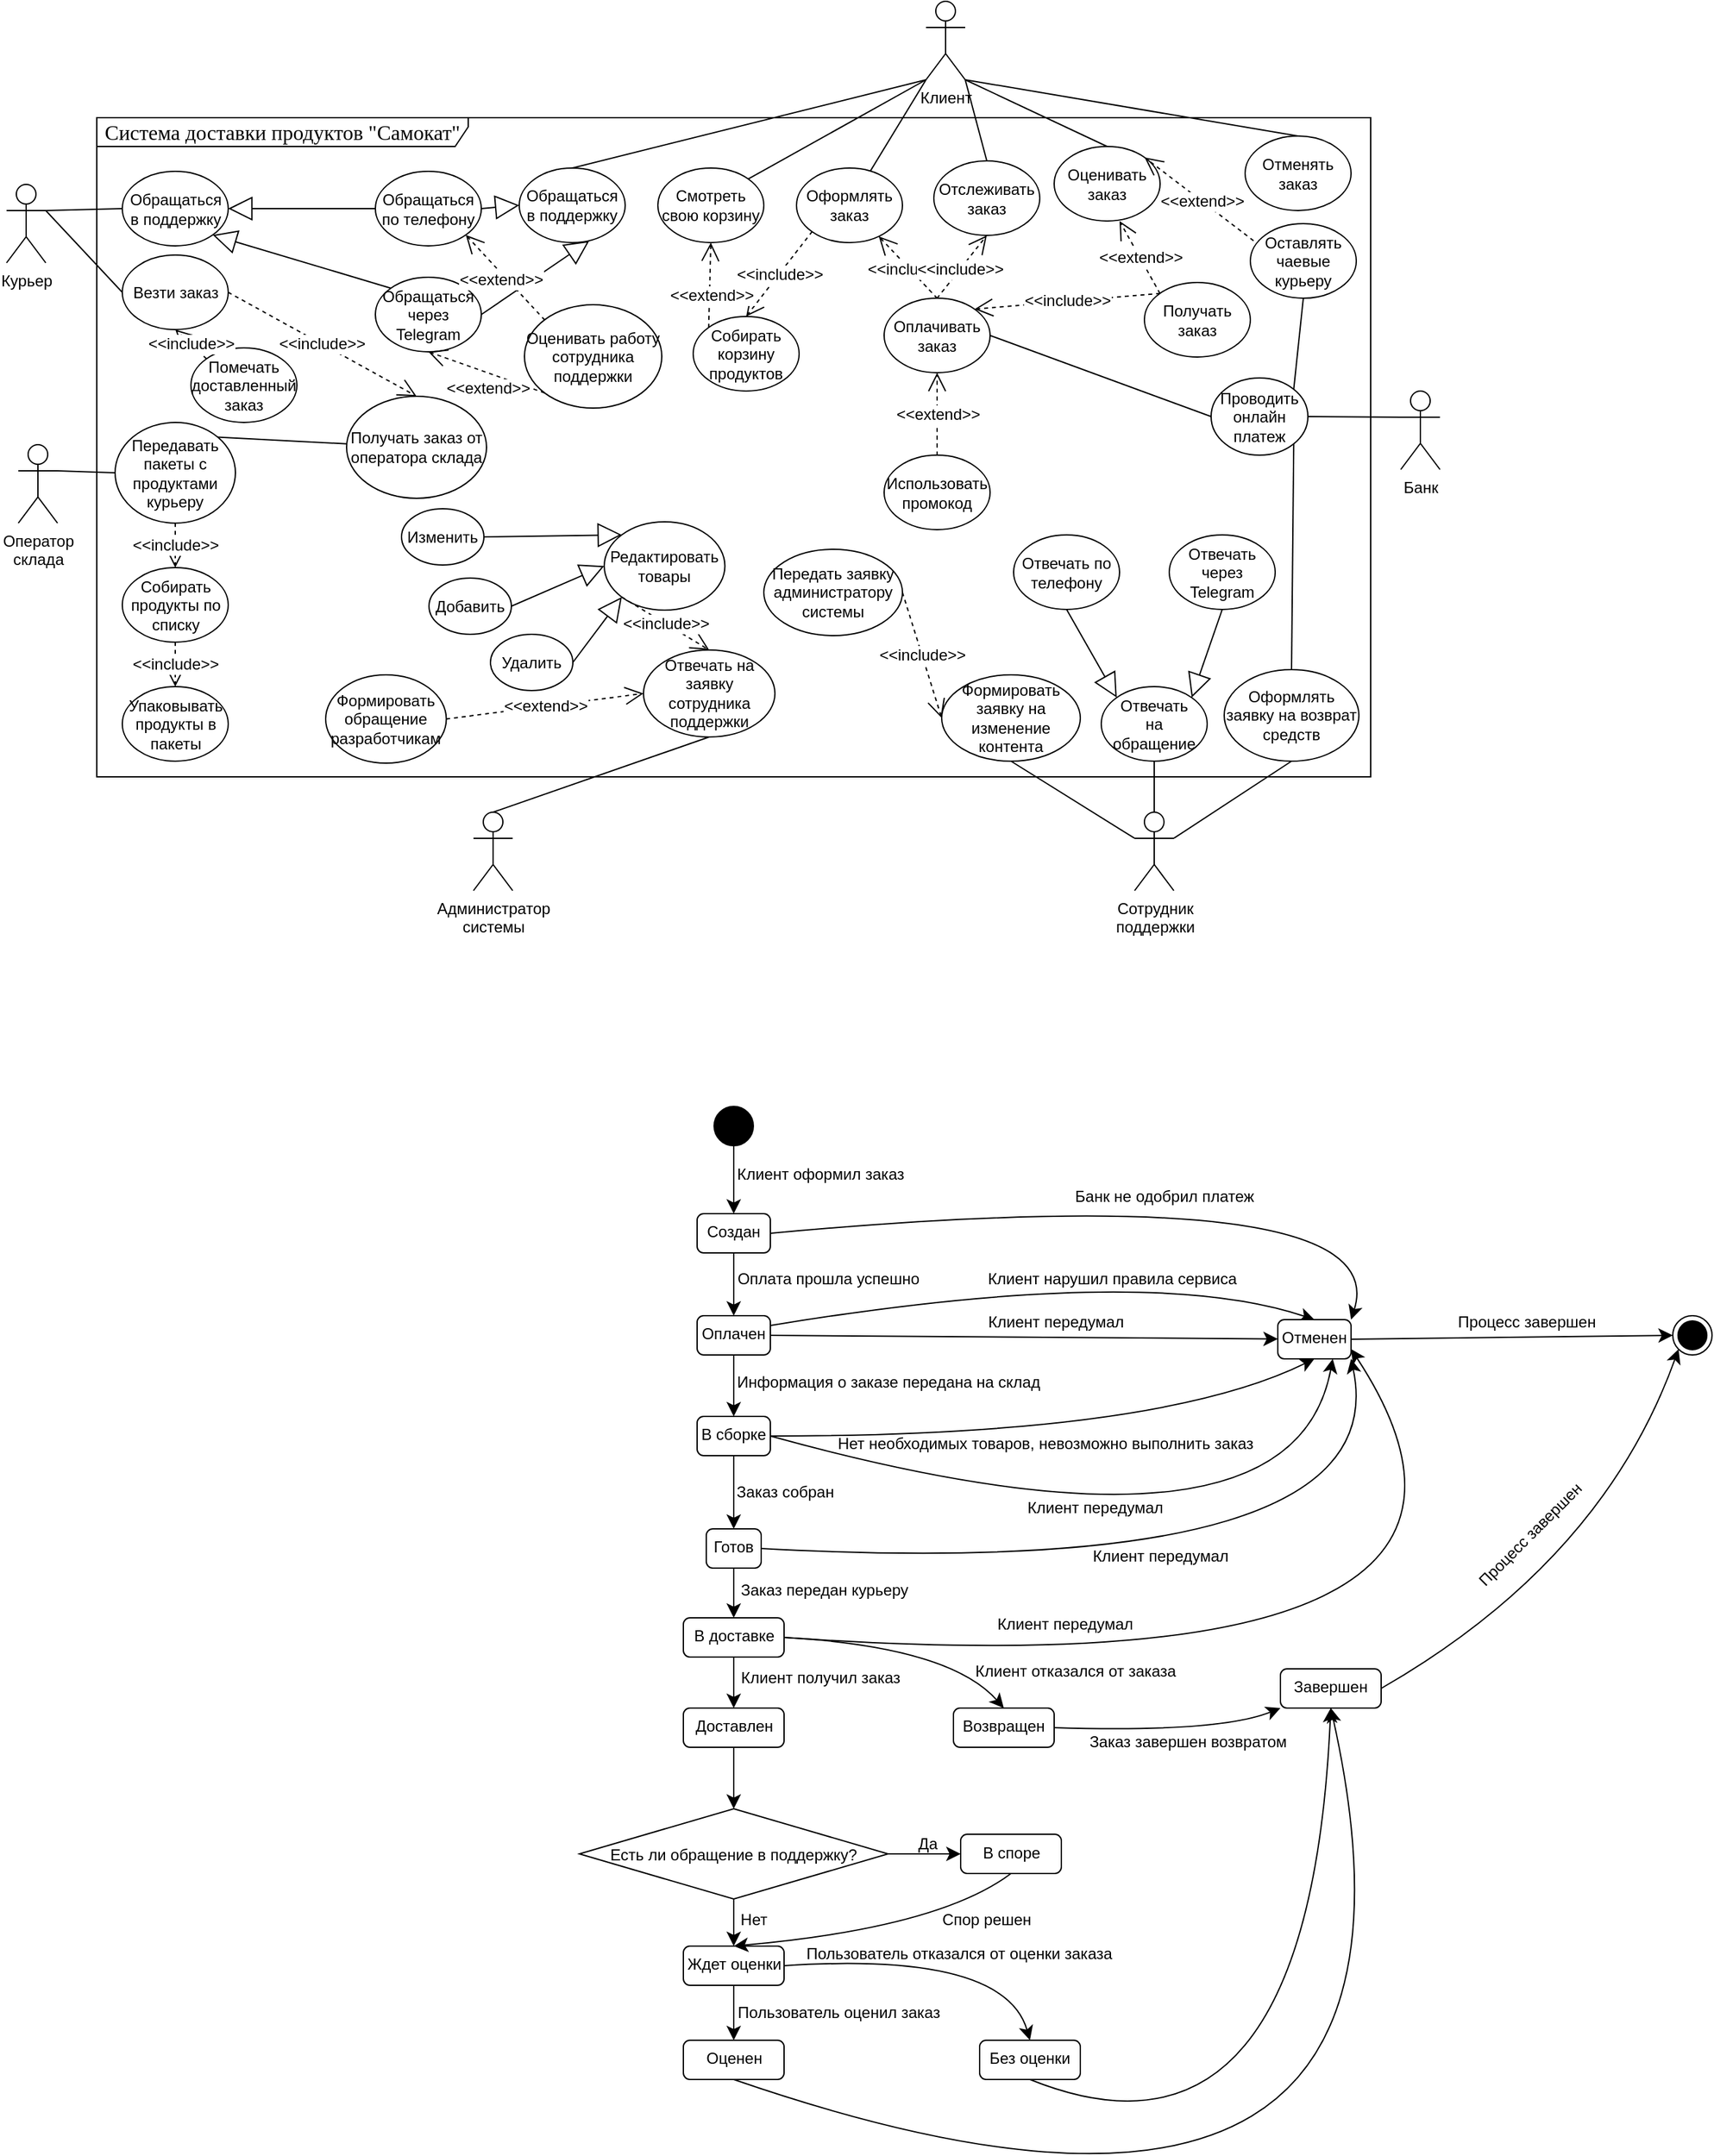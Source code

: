 <mxfile version="26.0.3">
  <diagram name="Страница — 1" id="fKiMwYkTwrCaUxWNVYz1">
    <mxGraphModel dx="1909" dy="1274" grid="0" gridSize="10" guides="1" tooltips="1" connect="1" arrows="1" fold="1" page="0" pageScale="1" pageWidth="827" pageHeight="1169" math="0" shadow="0">
      <root>
        <mxCell id="0" />
        <mxCell id="1" parent="0" />
        <mxCell id="agrJ_kMiK4IMYKjx3Z2o-3" value="&lt;span style=&quot;font-size:12.0pt;font-family:&amp;quot;Times New Roman&amp;quot;,serif;&lt;br/&gt;mso-fareast-font-family:&amp;quot;Times New Roman&amp;quot;;mso-ansi-language:RU;mso-fareast-language:&lt;br/&gt;EN-US;mso-bidi-language:AR-SA&quot;&gt;Система доставки продуктов &quot;Самокат&quot;&lt;/span&gt;" style="shape=umlFrame;whiteSpace=wrap;html=1;pointerEvents=0;width=284;height=22;" vertex="1" parent="1">
          <mxGeometry x="-238" y="6" width="974" height="504" as="geometry" />
        </mxCell>
        <mxCell id="agrJ_kMiK4IMYKjx3Z2o-4" value="Клиент" style="shape=umlActor;verticalLabelPosition=bottom;verticalAlign=top;html=1;" vertex="1" parent="1">
          <mxGeometry x="396" y="-83" width="30" height="60" as="geometry" />
        </mxCell>
        <mxCell id="agrJ_kMiK4IMYKjx3Z2o-10" value="Банк" style="shape=umlActor;verticalLabelPosition=bottom;verticalAlign=top;html=1;" vertex="1" parent="1">
          <mxGeometry x="759" y="215" width="30" height="60" as="geometry" />
        </mxCell>
        <mxCell id="agrJ_kMiK4IMYKjx3Z2o-11" value="Оператор&lt;br&gt;склада" style="shape=umlActor;verticalLabelPosition=bottom;verticalAlign=top;html=1;" vertex="1" parent="1">
          <mxGeometry x="-298" y="256" width="30" height="60" as="geometry" />
        </mxCell>
        <mxCell id="agrJ_kMiK4IMYKjx3Z2o-54" value="Собирать корзину продуктов" style="ellipse;whiteSpace=wrap;html=1;" vertex="1" parent="1">
          <mxGeometry x="218" y="158" width="81" height="57" as="geometry" />
        </mxCell>
        <mxCell id="agrJ_kMiK4IMYKjx3Z2o-55" value="" style="endArrow=none;html=1;rounded=0;fontSize=12;startSize=8;endSize=8;curved=1;entryX=0;entryY=1;entryDx=0;entryDy=0;entryPerimeter=0;" edge="1" parent="1" source="agrJ_kMiK4IMYKjx3Z2o-57" target="agrJ_kMiK4IMYKjx3Z2o-4">
          <mxGeometry width="50" height="50" relative="1" as="geometry">
            <mxPoint x="301" y="285" as="sourcePoint" />
            <mxPoint x="351" y="235" as="targetPoint" />
          </mxGeometry>
        </mxCell>
        <mxCell id="agrJ_kMiK4IMYKjx3Z2o-56" value="&amp;lt;&amp;lt;include&amp;gt;&amp;gt;" style="endArrow=open;endSize=12;dashed=1;html=1;rounded=0;fontSize=12;curved=1;exitX=0;exitY=1;exitDx=0;exitDy=0;entryX=0.5;entryY=0;entryDx=0;entryDy=0;" edge="1" parent="1" source="agrJ_kMiK4IMYKjx3Z2o-57" target="agrJ_kMiK4IMYKjx3Z2o-54">
          <mxGeometry width="160" relative="1" as="geometry">
            <mxPoint x="246" y="260" as="sourcePoint" />
            <mxPoint x="406" y="260" as="targetPoint" />
          </mxGeometry>
        </mxCell>
        <mxCell id="agrJ_kMiK4IMYKjx3Z2o-57" value="Оформлять заказ" style="ellipse;whiteSpace=wrap;html=1;" vertex="1" parent="1">
          <mxGeometry x="297" y="44.5" width="81" height="57" as="geometry" />
        </mxCell>
        <mxCell id="agrJ_kMiK4IMYKjx3Z2o-58" value="Оплачивать заказ" style="ellipse;whiteSpace=wrap;html=1;" vertex="1" parent="1">
          <mxGeometry x="364" y="144" width="81" height="57" as="geometry" />
        </mxCell>
        <mxCell id="agrJ_kMiK4IMYKjx3Z2o-59" value="&amp;lt;&amp;lt;include&amp;gt;&amp;gt;" style="endArrow=open;endSize=12;dashed=1;html=1;rounded=0;fontSize=12;curved=1;exitX=0.5;exitY=0;exitDx=0;exitDy=0;" edge="1" parent="1" source="agrJ_kMiK4IMYKjx3Z2o-58" target="agrJ_kMiK4IMYKjx3Z2o-57">
          <mxGeometry x="-0.064" width="160" relative="1" as="geometry">
            <mxPoint x="269" y="168" as="sourcePoint" />
            <mxPoint x="348" y="112" as="targetPoint" />
            <mxPoint as="offset" />
          </mxGeometry>
        </mxCell>
        <mxCell id="agrJ_kMiK4IMYKjx3Z2o-60" value="Использовать промокод" style="ellipse;whiteSpace=wrap;html=1;" vertex="1" parent="1">
          <mxGeometry x="364" y="264" width="81" height="57" as="geometry" />
        </mxCell>
        <mxCell id="agrJ_kMiK4IMYKjx3Z2o-61" value="&amp;lt;&amp;lt;extend&amp;gt;&amp;gt;" style="endArrow=open;endSize=12;dashed=1;html=1;rounded=0;fontSize=12;curved=1;entryX=0.5;entryY=1;entryDx=0;entryDy=0;exitX=0.5;exitY=0;exitDx=0;exitDy=0;" edge="1" parent="1" source="agrJ_kMiK4IMYKjx3Z2o-60" target="agrJ_kMiK4IMYKjx3Z2o-58">
          <mxGeometry width="160" relative="1" as="geometry">
            <mxPoint x="415" y="168" as="sourcePoint" />
            <mxPoint x="376" y="103" as="targetPoint" />
          </mxGeometry>
        </mxCell>
        <mxCell id="agrJ_kMiK4IMYKjx3Z2o-65" value="Собирать продукты по списку" style="ellipse;whiteSpace=wrap;html=1;" vertex="1" parent="1">
          <mxGeometry x="-218.5" y="350" width="81" height="57" as="geometry" />
        </mxCell>
        <mxCell id="agrJ_kMiK4IMYKjx3Z2o-67" value="Упаковывать продукты в пакеты" style="ellipse;whiteSpace=wrap;html=1;" vertex="1" parent="1">
          <mxGeometry x="-218.5" y="441" width="81" height="57" as="geometry" />
        </mxCell>
        <mxCell id="agrJ_kMiK4IMYKjx3Z2o-70" value="&amp;lt;&amp;lt;include&amp;gt;&amp;gt;" style="endArrow=open;endSize=12;dashed=1;html=1;rounded=0;fontSize=12;curved=1;exitX=0.5;exitY=1;exitDx=0;exitDy=0;entryX=0.5;entryY=0;entryDx=0;entryDy=0;" edge="1" parent="1" source="agrJ_kMiK4IMYKjx3Z2o-65" target="agrJ_kMiK4IMYKjx3Z2o-67">
          <mxGeometry width="160" relative="1" as="geometry">
            <mxPoint x="-396" y="317" as="sourcePoint" />
            <mxPoint x="-240" y="333" as="targetPoint" />
          </mxGeometry>
        </mxCell>
        <mxCell id="agrJ_kMiK4IMYKjx3Z2o-71" value="Проводить онлайн платеж" style="ellipse;whiteSpace=wrap;html=1;" vertex="1" parent="1">
          <mxGeometry x="614" y="205" width="74" height="59" as="geometry" />
        </mxCell>
        <mxCell id="agrJ_kMiK4IMYKjx3Z2o-72" value="" style="endArrow=none;html=1;rounded=0;fontSize=12;startSize=8;endSize=8;curved=1;entryX=0;entryY=0.333;entryDx=0;entryDy=0;entryPerimeter=0;exitX=1;exitY=0.5;exitDx=0;exitDy=0;" edge="1" parent="1" source="agrJ_kMiK4IMYKjx3Z2o-71" target="agrJ_kMiK4IMYKjx3Z2o-10">
          <mxGeometry width="50" height="50" relative="1" as="geometry">
            <mxPoint x="469" y="231" as="sourcePoint" />
            <mxPoint x="519" y="181" as="targetPoint" />
          </mxGeometry>
        </mxCell>
        <mxCell id="agrJ_kMiK4IMYKjx3Z2o-74" value="Передавать пакеты с продуктами курьеру" style="ellipse;whiteSpace=wrap;html=1;" vertex="1" parent="1">
          <mxGeometry x="-224" y="239" width="92" height="77" as="geometry" />
        </mxCell>
        <mxCell id="agrJ_kMiK4IMYKjx3Z2o-75" value="&amp;lt;&amp;lt;include&amp;gt;&amp;gt;" style="endArrow=open;endSize=12;dashed=1;html=1;rounded=0;fontSize=12;curved=1;exitX=0.5;exitY=1;exitDx=0;exitDy=0;entryX=0.5;entryY=0;entryDx=0;entryDy=0;" edge="1" parent="1" source="agrJ_kMiK4IMYKjx3Z2o-74" target="agrJ_kMiK4IMYKjx3Z2o-65">
          <mxGeometry width="160" relative="1" as="geometry">
            <mxPoint x="-173" y="396" as="sourcePoint" />
            <mxPoint x="-173" y="432" as="targetPoint" />
          </mxGeometry>
        </mxCell>
        <mxCell id="agrJ_kMiK4IMYKjx3Z2o-76" value="" style="endArrow=none;html=1;rounded=0;fontSize=12;startSize=8;endSize=8;curved=1;entryX=1;entryY=0.333;entryDx=0;entryDy=0;entryPerimeter=0;exitX=0;exitY=0.5;exitDx=0;exitDy=0;" edge="1" parent="1" source="agrJ_kMiK4IMYKjx3Z2o-74" target="agrJ_kMiK4IMYKjx3Z2o-11">
          <mxGeometry width="50" height="50" relative="1" as="geometry">
            <mxPoint x="285" y="293" as="sourcePoint" />
            <mxPoint x="335" y="243" as="targetPoint" />
          </mxGeometry>
        </mxCell>
        <mxCell id="agrJ_kMiK4IMYKjx3Z2o-77" value="Смотреть свою корзину" style="ellipse;whiteSpace=wrap;html=1;" vertex="1" parent="1">
          <mxGeometry x="191" y="44.5" width="81" height="57" as="geometry" />
        </mxCell>
        <mxCell id="agrJ_kMiK4IMYKjx3Z2o-78" value="&amp;lt;&amp;lt;extend&amp;gt;&amp;gt;" style="endArrow=open;endSize=12;dashed=1;html=1;rounded=0;fontSize=12;curved=1;entryX=0.5;entryY=1;entryDx=0;entryDy=0;exitX=0;exitY=0;exitDx=0;exitDy=0;" edge="1" parent="1" source="agrJ_kMiK4IMYKjx3Z2o-54" target="agrJ_kMiK4IMYKjx3Z2o-77">
          <mxGeometry x="-0.218" y="-1" width="160" relative="1" as="geometry">
            <mxPoint x="414" y="271" as="sourcePoint" />
            <mxPoint x="414" y="211" as="targetPoint" />
            <mxPoint y="1" as="offset" />
          </mxGeometry>
        </mxCell>
        <mxCell id="agrJ_kMiK4IMYKjx3Z2o-80" value="" style="endArrow=none;html=1;rounded=0;fontSize=12;startSize=8;endSize=8;curved=1;exitX=1;exitY=0;exitDx=0;exitDy=0;entryX=0;entryY=1;entryDx=0;entryDy=0;entryPerimeter=0;" edge="1" parent="1" source="agrJ_kMiK4IMYKjx3Z2o-77" target="agrJ_kMiK4IMYKjx3Z2o-4">
          <mxGeometry width="50" height="50" relative="1" as="geometry">
            <mxPoint x="423" y="207" as="sourcePoint" />
            <mxPoint x="473" y="157" as="targetPoint" />
          </mxGeometry>
        </mxCell>
        <mxCell id="agrJ_kMiK4IMYKjx3Z2o-81" value="Оценивать заказ" style="ellipse;whiteSpace=wrap;html=1;" vertex="1" parent="1">
          <mxGeometry x="494" y="28" width="81" height="57" as="geometry" />
        </mxCell>
        <mxCell id="agrJ_kMiK4IMYKjx3Z2o-85" value="&amp;lt;&amp;lt;extend&amp;gt;&amp;gt;" style="endArrow=open;endSize=12;dashed=1;html=1;rounded=0;fontSize=12;curved=1;exitX=0.088;exitY=0.292;exitDx=0;exitDy=0;entryX=1;entryY=0;entryDx=0;entryDy=0;exitPerimeter=0;" edge="1" parent="1" source="agrJ_kMiK4IMYKjx3Z2o-84" target="agrJ_kMiK4IMYKjx3Z2o-81">
          <mxGeometry x="-0.009" width="160" relative="1" as="geometry">
            <mxPoint x="414" y="271" as="sourcePoint" />
            <mxPoint x="414" y="211" as="targetPoint" />
            <mxPoint as="offset" />
          </mxGeometry>
        </mxCell>
        <mxCell id="agrJ_kMiK4IMYKjx3Z2o-86" value="" style="endArrow=none;html=1;rounded=0;fontSize=12;startSize=8;endSize=8;curved=1;entryX=0.5;entryY=0;entryDx=0;entryDy=0;exitX=1;exitY=1;exitDx=0;exitDy=0;exitPerimeter=0;" edge="1" parent="1" source="agrJ_kMiK4IMYKjx3Z2o-4" target="agrJ_kMiK4IMYKjx3Z2o-81">
          <mxGeometry width="50" height="50" relative="1" as="geometry">
            <mxPoint x="423" y="207" as="sourcePoint" />
            <mxPoint x="473" y="157" as="targetPoint" />
          </mxGeometry>
        </mxCell>
        <mxCell id="agrJ_kMiK4IMYKjx3Z2o-87" value="" style="endArrow=none;html=1;rounded=0;fontSize=12;startSize=8;endSize=8;curved=1;entryX=1;entryY=0;entryDx=0;entryDy=0;exitX=0.5;exitY=1;exitDx=0;exitDy=0;" edge="1" parent="1" source="agrJ_kMiK4IMYKjx3Z2o-84" target="agrJ_kMiK4IMYKjx3Z2o-71">
          <mxGeometry width="50" height="50" relative="1" as="geometry">
            <mxPoint x="706" y="95" as="sourcePoint" />
            <mxPoint x="756" y="95" as="targetPoint" />
          </mxGeometry>
        </mxCell>
        <mxCell id="agrJ_kMiK4IMYKjx3Z2o-88" value="" style="endArrow=none;html=1;rounded=0;fontSize=12;startSize=8;endSize=8;curved=1;entryX=0;entryY=0.5;entryDx=0;entryDy=0;exitX=1;exitY=0.5;exitDx=0;exitDy=0;" edge="1" parent="1" source="agrJ_kMiK4IMYKjx3Z2o-58" target="agrJ_kMiK4IMYKjx3Z2o-71">
          <mxGeometry width="50" height="50" relative="1" as="geometry">
            <mxPoint x="553" y="162" as="sourcePoint" />
            <mxPoint x="643" y="115" as="targetPoint" />
          </mxGeometry>
        </mxCell>
        <mxCell id="agrJ_kMiK4IMYKjx3Z2o-84" value="Оставлять чаевые курьеру" style="ellipse;whiteSpace=wrap;html=1;" vertex="1" parent="1">
          <mxGeometry x="644" y="87" width="81" height="57" as="geometry" />
        </mxCell>
        <mxCell id="agrJ_kMiK4IMYKjx3Z2o-92" value="Обращаться в поддержку" style="ellipse;whiteSpace=wrap;html=1;" vertex="1" parent="1">
          <mxGeometry x="85" y="44.5" width="81" height="57" as="geometry" />
        </mxCell>
        <mxCell id="agrJ_kMiK4IMYKjx3Z2o-93" value="Обращаться по телефону" style="ellipse;whiteSpace=wrap;html=1;" vertex="1" parent="1">
          <mxGeometry x="-25" y="47" width="81" height="57" as="geometry" />
        </mxCell>
        <mxCell id="agrJ_kMiK4IMYKjx3Z2o-94" value="Обращаться через Telegram" style="ellipse;whiteSpace=wrap;html=1;" vertex="1" parent="1">
          <mxGeometry x="-25" y="128" width="81" height="57" as="geometry" />
        </mxCell>
        <mxCell id="agrJ_kMiK4IMYKjx3Z2o-95" value="" style="endArrow=block;endSize=16;endFill=0;html=1;rounded=0;fontSize=12;curved=1;exitX=1;exitY=0.5;exitDx=0;exitDy=0;entryX=0;entryY=0.5;entryDx=0;entryDy=0;" edge="1" parent="1" source="agrJ_kMiK4IMYKjx3Z2o-93" target="agrJ_kMiK4IMYKjx3Z2o-92">
          <mxGeometry width="160" relative="1" as="geometry">
            <mxPoint x="288" y="259" as="sourcePoint" />
            <mxPoint x="448" y="259" as="targetPoint" />
          </mxGeometry>
        </mxCell>
        <mxCell id="agrJ_kMiK4IMYKjx3Z2o-96" value="" style="endArrow=block;endSize=16;endFill=0;html=1;rounded=0;fontSize=12;curved=1;exitX=1;exitY=0.5;exitDx=0;exitDy=0;entryX=0.66;entryY=0.979;entryDx=0;entryDy=0;entryPerimeter=0;" edge="1" parent="1" source="agrJ_kMiK4IMYKjx3Z2o-94" target="agrJ_kMiK4IMYKjx3Z2o-92">
          <mxGeometry width="160" relative="1" as="geometry">
            <mxPoint x="50" y="132" as="sourcePoint" />
            <mxPoint x="107" y="103" as="targetPoint" />
          </mxGeometry>
        </mxCell>
        <mxCell id="agrJ_kMiK4IMYKjx3Z2o-97" value="" style="endArrow=none;html=1;rounded=0;fontSize=12;startSize=8;endSize=8;curved=1;entryX=0;entryY=1;entryDx=0;entryDy=0;exitX=0.5;exitY=0;exitDx=0;exitDy=0;entryPerimeter=0;" edge="1" parent="1" source="agrJ_kMiK4IMYKjx3Z2o-92" target="agrJ_kMiK4IMYKjx3Z2o-4">
          <mxGeometry width="50" height="50" relative="1" as="geometry">
            <mxPoint x="436" y="-13" as="sourcePoint" />
            <mxPoint x="456" y="55" as="targetPoint" />
          </mxGeometry>
        </mxCell>
        <mxCell id="agrJ_kMiK4IMYKjx3Z2o-98" value="&amp;lt;&amp;lt;include&amp;gt;&amp;gt;" style="endArrow=open;endSize=12;dashed=1;html=1;rounded=0;fontSize=12;curved=1;entryX=1;entryY=0;entryDx=0;entryDy=0;exitX=0;exitY=0;exitDx=0;exitDy=0;" edge="1" parent="1" source="agrJ_kMiK4IMYKjx3Z2o-99" target="agrJ_kMiK4IMYKjx3Z2o-58">
          <mxGeometry width="160" relative="1" as="geometry">
            <mxPoint x="415" y="271" as="sourcePoint" />
            <mxPoint x="415" y="211" as="targetPoint" />
          </mxGeometry>
        </mxCell>
        <mxCell id="agrJ_kMiK4IMYKjx3Z2o-99" value="Получать заказ" style="ellipse;whiteSpace=wrap;html=1;" vertex="1" parent="1">
          <mxGeometry x="563" y="132" width="81" height="57" as="geometry" />
        </mxCell>
        <mxCell id="agrJ_kMiK4IMYKjx3Z2o-100" value="&amp;lt;&amp;lt;extend&amp;gt;&amp;gt;" style="endArrow=open;endSize=12;dashed=1;html=1;rounded=0;fontSize=12;curved=1;entryX=0.617;entryY=1;entryDx=0;entryDy=0;exitX=0;exitY=0;exitDx=0;exitDy=0;entryPerimeter=0;" edge="1" parent="1" source="agrJ_kMiK4IMYKjx3Z2o-99" target="agrJ_kMiK4IMYKjx3Z2o-81">
          <mxGeometry width="160" relative="1" as="geometry">
            <mxPoint x="499" y="140" as="sourcePoint" />
            <mxPoint x="443" y="162" as="targetPoint" />
          </mxGeometry>
        </mxCell>
        <mxCell id="agrJ_kMiK4IMYKjx3Z2o-101" value="Сотрудник&lt;br&gt;поддержки" style="shape=umlActor;verticalLabelPosition=bottom;verticalAlign=top;html=1;" vertex="1" parent="1">
          <mxGeometry x="555.5" y="537" width="30" height="60" as="geometry" />
        </mxCell>
        <mxCell id="agrJ_kMiK4IMYKjx3Z2o-102" value="Формировать заявку на изменение контента" style="ellipse;whiteSpace=wrap;html=1;" vertex="1" parent="1">
          <mxGeometry x="408" y="432" width="106" height="66" as="geometry" />
        </mxCell>
        <mxCell id="agrJ_kMiK4IMYKjx3Z2o-104" value="Оформлять заявку на возврат средств" style="ellipse;whiteSpace=wrap;html=1;" vertex="1" parent="1">
          <mxGeometry x="624" y="428" width="103" height="70" as="geometry" />
        </mxCell>
        <mxCell id="agrJ_kMiK4IMYKjx3Z2o-105" value="" style="endArrow=none;html=1;rounded=0;fontSize=12;startSize=8;endSize=8;curved=1;exitX=0.5;exitY=0;exitDx=0;exitDy=0;entryX=1;entryY=1;entryDx=0;entryDy=0;" edge="1" parent="1" source="agrJ_kMiK4IMYKjx3Z2o-104" target="agrJ_kMiK4IMYKjx3Z2o-71">
          <mxGeometry width="50" height="50" relative="1" as="geometry">
            <mxPoint x="355" y="348" as="sourcePoint" />
            <mxPoint x="405" y="298" as="targetPoint" />
          </mxGeometry>
        </mxCell>
        <mxCell id="agrJ_kMiK4IMYKjx3Z2o-106" value="Отвечать&lt;br&gt;на обращение" style="ellipse;whiteSpace=wrap;html=1;" vertex="1" parent="1">
          <mxGeometry x="530" y="441" width="81" height="57" as="geometry" />
        </mxCell>
        <mxCell id="agrJ_kMiK4IMYKjx3Z2o-108" value="Оценивать работу сотрудника поддержки" style="ellipse;whiteSpace=wrap;html=1;" vertex="1" parent="1">
          <mxGeometry x="89" y="149" width="105" height="79" as="geometry" />
        </mxCell>
        <mxCell id="agrJ_kMiK4IMYKjx3Z2o-109" value="&amp;lt;&amp;lt;extend&amp;gt;&amp;gt;" style="endArrow=open;endSize=12;dashed=1;html=1;rounded=0;fontSize=12;curved=1;entryX=1;entryY=1;entryDx=0;entryDy=0;exitX=0;exitY=0;exitDx=0;exitDy=0;" edge="1" parent="1" source="agrJ_kMiK4IMYKjx3Z2o-108" target="agrJ_kMiK4IMYKjx3Z2o-93">
          <mxGeometry x="0.014" y="3" width="160" relative="1" as="geometry">
            <mxPoint x="240" y="176" as="sourcePoint" />
            <mxPoint x="241" y="111" as="targetPoint" />
            <mxPoint x="-1" as="offset" />
          </mxGeometry>
        </mxCell>
        <mxCell id="agrJ_kMiK4IMYKjx3Z2o-110" value="&amp;lt;&amp;lt;extend&amp;gt;&amp;gt;" style="endArrow=open;endSize=12;dashed=1;html=1;rounded=0;fontSize=12;curved=1;entryX=0.5;entryY=1;entryDx=0;entryDy=0;exitX=0;exitY=1;exitDx=0;exitDy=0;" edge="1" parent="1" source="agrJ_kMiK4IMYKjx3Z2o-108" target="agrJ_kMiK4IMYKjx3Z2o-94">
          <mxGeometry x="-0.085" y="10" width="160" relative="1" as="geometry">
            <mxPoint x="45" y="234" as="sourcePoint" />
            <mxPoint x="50" y="189" as="targetPoint" />
            <mxPoint y="1" as="offset" />
          </mxGeometry>
        </mxCell>
        <mxCell id="agrJ_kMiK4IMYKjx3Z2o-112" value="Передать заявку администратору системы" style="ellipse;whiteSpace=wrap;html=1;" vertex="1" parent="1">
          <mxGeometry x="272" y="336" width="106" height="66" as="geometry" />
        </mxCell>
        <mxCell id="agrJ_kMiK4IMYKjx3Z2o-113" value="&amp;lt;&amp;lt;include&amp;gt;&amp;gt;" style="endArrow=open;endSize=12;dashed=1;html=1;rounded=0;fontSize=12;curved=1;exitX=1;exitY=0.5;exitDx=0;exitDy=0;entryX=0;entryY=0.5;entryDx=0;entryDy=0;" edge="1" parent="1" source="agrJ_kMiK4IMYKjx3Z2o-112" target="agrJ_kMiK4IMYKjx3Z2o-102">
          <mxGeometry width="160" relative="1" as="geometry">
            <mxPoint x="319" y="103" as="sourcePoint" />
            <mxPoint x="269" y="168" as="targetPoint" />
          </mxGeometry>
        </mxCell>
        <mxCell id="agrJ_kMiK4IMYKjx3Z2o-114" value="Отвечать через Telegram" style="ellipse;whiteSpace=wrap;html=1;" vertex="1" parent="1">
          <mxGeometry x="582" y="325" width="81" height="57" as="geometry" />
        </mxCell>
        <mxCell id="agrJ_kMiK4IMYKjx3Z2o-115" value="Отвечать по телефону" style="ellipse;whiteSpace=wrap;html=1;" vertex="1" parent="1">
          <mxGeometry x="463" y="325" width="81" height="57" as="geometry" />
        </mxCell>
        <mxCell id="agrJ_kMiK4IMYKjx3Z2o-116" value="" style="endArrow=block;endSize=16;endFill=0;html=1;rounded=0;fontSize=12;curved=1;exitX=0.5;exitY=1;exitDx=0;exitDy=0;entryX=0;entryY=0;entryDx=0;entryDy=0;" edge="1" parent="1" source="agrJ_kMiK4IMYKjx3Z2o-115" target="agrJ_kMiK4IMYKjx3Z2o-106">
          <mxGeometry width="160" relative="1" as="geometry">
            <mxPoint x="50" y="132" as="sourcePoint" />
            <mxPoint x="107" y="103" as="targetPoint" />
          </mxGeometry>
        </mxCell>
        <mxCell id="agrJ_kMiK4IMYKjx3Z2o-117" value="" style="endArrow=block;endSize=16;endFill=0;html=1;rounded=0;fontSize=12;curved=1;exitX=0.5;exitY=1;exitDx=0;exitDy=0;entryX=1;entryY=0;entryDx=0;entryDy=0;" edge="1" parent="1" source="agrJ_kMiK4IMYKjx3Z2o-114" target="agrJ_kMiK4IMYKjx3Z2o-106">
          <mxGeometry width="160" relative="1" as="geometry">
            <mxPoint x="513" y="392" as="sourcePoint" />
            <mxPoint x="552" y="459" as="targetPoint" />
          </mxGeometry>
        </mxCell>
        <mxCell id="agrJ_kMiK4IMYKjx3Z2o-118" value="" style="endArrow=none;html=1;rounded=0;fontSize=12;startSize=8;endSize=8;curved=1;entryX=0;entryY=0.333;entryDx=0;entryDy=0;entryPerimeter=0;exitX=0.5;exitY=1;exitDx=0;exitDy=0;" edge="1" parent="1" source="agrJ_kMiK4IMYKjx3Z2o-102" target="agrJ_kMiK4IMYKjx3Z2o-101">
          <mxGeometry width="50" height="50" relative="1" as="geometry">
            <mxPoint x="413" y="371" as="sourcePoint" />
            <mxPoint x="463" y="321" as="targetPoint" />
          </mxGeometry>
        </mxCell>
        <mxCell id="agrJ_kMiK4IMYKjx3Z2o-119" value="" style="endArrow=none;html=1;rounded=0;fontSize=12;startSize=8;endSize=8;curved=1;entryX=0.5;entryY=0;entryDx=0;entryDy=0;entryPerimeter=0;exitX=0.5;exitY=1;exitDx=0;exitDy=0;" edge="1" parent="1" source="agrJ_kMiK4IMYKjx3Z2o-106" target="agrJ_kMiK4IMYKjx3Z2o-101">
          <mxGeometry width="50" height="50" relative="1" as="geometry">
            <mxPoint x="413" y="371" as="sourcePoint" />
            <mxPoint x="463" y="321" as="targetPoint" />
          </mxGeometry>
        </mxCell>
        <mxCell id="agrJ_kMiK4IMYKjx3Z2o-120" value="" style="endArrow=none;html=1;rounded=0;fontSize=12;startSize=8;endSize=8;curved=1;entryX=0.5;entryY=1;entryDx=0;entryDy=0;exitX=1;exitY=0.333;exitDx=0;exitDy=0;exitPerimeter=0;" edge="1" parent="1" source="agrJ_kMiK4IMYKjx3Z2o-101" target="agrJ_kMiK4IMYKjx3Z2o-104">
          <mxGeometry width="50" height="50" relative="1" as="geometry">
            <mxPoint x="594" y="552" as="sourcePoint" />
            <mxPoint x="463" y="321" as="targetPoint" />
          </mxGeometry>
        </mxCell>
        <mxCell id="agrJ_kMiK4IMYKjx3Z2o-121" value="Администратор&lt;br&gt;системы" style="shape=umlActor;verticalLabelPosition=bottom;verticalAlign=top;html=1;" vertex="1" parent="1">
          <mxGeometry x="50" y="537" width="30" height="60" as="geometry" />
        </mxCell>
        <mxCell id="agrJ_kMiK4IMYKjx3Z2o-122" value="Отвечать на заявку сотрудника поддержки" style="ellipse;whiteSpace=wrap;html=1;" vertex="1" parent="1">
          <mxGeometry x="180" y="413" width="100.5" height="66.5" as="geometry" />
        </mxCell>
        <mxCell id="agrJ_kMiK4IMYKjx3Z2o-123" value="Редактировать товары" style="ellipse;whiteSpace=wrap;html=1;" vertex="1" parent="1">
          <mxGeometry x="150" y="315" width="92.25" height="67.5" as="geometry" />
        </mxCell>
        <mxCell id="agrJ_kMiK4IMYKjx3Z2o-124" value="" style="endArrow=none;html=1;rounded=0;fontSize=12;startSize=8;endSize=8;curved=1;exitX=0.5;exitY=0;exitDx=0;exitDy=0;exitPerimeter=0;entryX=0.5;entryY=1;entryDx=0;entryDy=0;" edge="1" parent="1" source="agrJ_kMiK4IMYKjx3Z2o-121" target="agrJ_kMiK4IMYKjx3Z2o-122">
          <mxGeometry width="50" height="50" relative="1" as="geometry">
            <mxPoint x="157" y="386" as="sourcePoint" />
            <mxPoint x="207" y="336" as="targetPoint" />
          </mxGeometry>
        </mxCell>
        <mxCell id="agrJ_kMiK4IMYKjx3Z2o-125" value="&amp;lt;&amp;lt;include&amp;gt;&amp;gt;" style="endArrow=open;endSize=12;dashed=1;html=1;rounded=0;fontSize=12;curved=1;exitX=0;exitY=1;exitDx=0;exitDy=0;entryX=0.5;entryY=0;entryDx=0;entryDy=0;" edge="1" parent="1" source="agrJ_kMiK4IMYKjx3Z2o-123" target="agrJ_kMiK4IMYKjx3Z2o-122">
          <mxGeometry width="160" relative="1" as="geometry">
            <mxPoint x="360" y="90" as="sourcePoint" />
            <mxPoint x="309" y="155" as="targetPoint" />
          </mxGeometry>
        </mxCell>
        <mxCell id="agrJ_kMiK4IMYKjx3Z2o-126" value="Изменить" style="ellipse;whiteSpace=wrap;html=1;" vertex="1" parent="1">
          <mxGeometry x="-5" y="305" width="63" height="43" as="geometry" />
        </mxCell>
        <mxCell id="agrJ_kMiK4IMYKjx3Z2o-127" value="Добавить" style="ellipse;whiteSpace=wrap;html=1;" vertex="1" parent="1">
          <mxGeometry x="16" y="358" width="63" height="43" as="geometry" />
        </mxCell>
        <mxCell id="agrJ_kMiK4IMYKjx3Z2o-128" value="Удалить" style="ellipse;whiteSpace=wrap;html=1;" vertex="1" parent="1">
          <mxGeometry x="63" y="401" width="63" height="43" as="geometry" />
        </mxCell>
        <mxCell id="agrJ_kMiK4IMYKjx3Z2o-129" value="" style="endArrow=block;endSize=16;endFill=0;html=1;rounded=0;fontSize=12;curved=1;exitX=1;exitY=0.5;exitDx=0;exitDy=0;entryX=0;entryY=0;entryDx=0;entryDy=0;" edge="1" parent="1" source="agrJ_kMiK4IMYKjx3Z2o-126" target="agrJ_kMiK4IMYKjx3Z2o-123">
          <mxGeometry width="160" relative="1" as="geometry">
            <mxPoint x="91" y="119" as="sourcePoint" />
            <mxPoint x="148" y="90" as="targetPoint" />
          </mxGeometry>
        </mxCell>
        <mxCell id="agrJ_kMiK4IMYKjx3Z2o-130" value="" style="endArrow=block;endSize=16;endFill=0;html=1;rounded=0;fontSize=12;curved=1;exitX=1;exitY=0.5;exitDx=0;exitDy=0;entryX=0;entryY=0.5;entryDx=0;entryDy=0;" edge="1" parent="1" source="agrJ_kMiK4IMYKjx3Z2o-127" target="agrJ_kMiK4IMYKjx3Z2o-123">
          <mxGeometry width="160" relative="1" as="geometry">
            <mxPoint x="66" y="353" as="sourcePoint" />
            <mxPoint x="160" y="342" as="targetPoint" />
          </mxGeometry>
        </mxCell>
        <mxCell id="agrJ_kMiK4IMYKjx3Z2o-131" value="" style="endArrow=block;endSize=16;endFill=0;html=1;rounded=0;fontSize=12;curved=1;exitX=1;exitY=0.5;exitDx=0;exitDy=0;entryX=0;entryY=1;entryDx=0;entryDy=0;" edge="1" parent="1" source="agrJ_kMiK4IMYKjx3Z2o-128" target="agrJ_kMiK4IMYKjx3Z2o-123">
          <mxGeometry width="160" relative="1" as="geometry">
            <mxPoint x="39" y="397" as="sourcePoint" />
            <mxPoint x="154" y="365" as="targetPoint" />
          </mxGeometry>
        </mxCell>
        <mxCell id="agrJ_kMiK4IMYKjx3Z2o-132" value="Формировать обращение разработчикам" style="ellipse;whiteSpace=wrap;html=1;" vertex="1" parent="1">
          <mxGeometry x="-63" y="432" width="92.25" height="67.5" as="geometry" />
        </mxCell>
        <mxCell id="agrJ_kMiK4IMYKjx3Z2o-133" value="&amp;lt;&amp;lt;extend&amp;gt;&amp;gt;" style="endArrow=open;endSize=12;dashed=1;html=1;rounded=0;fontSize=12;curved=1;entryX=0;entryY=0.5;entryDx=0;entryDy=0;exitX=1;exitY=0.5;exitDx=0;exitDy=0;" edge="1" parent="1" source="agrJ_kMiK4IMYKjx3Z2o-132" target="agrJ_kMiK4IMYKjx3Z2o-122">
          <mxGeometry width="160" relative="1" as="geometry">
            <mxPoint x="28.25" y="452.75" as="sourcePoint" />
            <mxPoint x="456" y="198" as="targetPoint" />
          </mxGeometry>
        </mxCell>
        <mxCell id="agrJ_kMiK4IMYKjx3Z2o-134" value="Курьер" style="shape=umlActor;verticalLabelPosition=bottom;verticalAlign=top;html=1;" vertex="1" parent="1">
          <mxGeometry x="-307" y="57" width="30" height="60" as="geometry" />
        </mxCell>
        <mxCell id="agrJ_kMiK4IMYKjx3Z2o-136" value="Обращаться в поддержку" style="ellipse;whiteSpace=wrap;html=1;" vertex="1" parent="1">
          <mxGeometry x="-218.5" y="47" width="81" height="57" as="geometry" />
        </mxCell>
        <mxCell id="agrJ_kMiK4IMYKjx3Z2o-137" value="" style="endArrow=block;endSize=16;endFill=0;html=1;rounded=0;fontSize=12;curved=1;" edge="1" parent="1" source="agrJ_kMiK4IMYKjx3Z2o-93" target="agrJ_kMiK4IMYKjx3Z2o-136">
          <mxGeometry width="160" relative="1" as="geometry">
            <mxPoint x="66" y="85" as="sourcePoint" />
            <mxPoint x="95" y="83" as="targetPoint" />
          </mxGeometry>
        </mxCell>
        <mxCell id="agrJ_kMiK4IMYKjx3Z2o-139" value="" style="endArrow=block;endSize=16;endFill=0;html=1;rounded=0;fontSize=12;curved=1;exitX=0;exitY=0;exitDx=0;exitDy=0;entryX=1;entryY=1;entryDx=0;entryDy=0;" edge="1" parent="1" source="agrJ_kMiK4IMYKjx3Z2o-94" target="agrJ_kMiK4IMYKjx3Z2o-136">
          <mxGeometry width="160" relative="1" as="geometry">
            <mxPoint x="66" y="166" as="sourcePoint" />
            <mxPoint x="148" y="110" as="targetPoint" />
          </mxGeometry>
        </mxCell>
        <mxCell id="agrJ_kMiK4IMYKjx3Z2o-140" value="Везти заказ" style="ellipse;whiteSpace=wrap;html=1;" vertex="1" parent="1">
          <mxGeometry x="-218.5" y="111" width="81" height="57" as="geometry" />
        </mxCell>
        <mxCell id="agrJ_kMiK4IMYKjx3Z2o-141" value="Получать заказ от оператора склада" style="ellipse;whiteSpace=wrap;html=1;" vertex="1" parent="1">
          <mxGeometry x="-47" y="219" width="107" height="78" as="geometry" />
        </mxCell>
        <mxCell id="agrJ_kMiK4IMYKjx3Z2o-142" value="&amp;lt;&amp;lt;include&amp;gt;&amp;gt;" style="endArrow=open;endSize=12;dashed=1;html=1;rounded=0;fontSize=12;curved=1;exitX=1;exitY=0.5;exitDx=0;exitDy=0;entryX=0.5;entryY=0;entryDx=0;entryDy=0;" edge="1" parent="1" source="agrJ_kMiK4IMYKjx3Z2o-140" target="agrJ_kMiK4IMYKjx3Z2o-141">
          <mxGeometry width="160" relative="1" as="geometry">
            <mxPoint x="-168" y="326" as="sourcePoint" />
            <mxPoint x="-168" y="360" as="targetPoint" />
          </mxGeometry>
        </mxCell>
        <mxCell id="agrJ_kMiK4IMYKjx3Z2o-145" value="" style="endArrow=none;html=1;rounded=0;fontSize=12;startSize=8;endSize=8;curved=1;entryX=1;entryY=0;entryDx=0;entryDy=0;" edge="1" parent="1" source="agrJ_kMiK4IMYKjx3Z2o-141" target="agrJ_kMiK4IMYKjx3Z2o-74">
          <mxGeometry width="50" height="50" relative="1" as="geometry">
            <mxPoint x="357" y="287" as="sourcePoint" />
            <mxPoint x="407" y="237" as="targetPoint" />
          </mxGeometry>
        </mxCell>
        <mxCell id="agrJ_kMiK4IMYKjx3Z2o-146" value="Помечать доставленный заказ" style="ellipse;whiteSpace=wrap;html=1;" vertex="1" parent="1">
          <mxGeometry x="-166" y="182" width="81" height="57" as="geometry" />
        </mxCell>
        <mxCell id="agrJ_kMiK4IMYKjx3Z2o-147" value="" style="endArrow=none;html=1;rounded=0;fontSize=12;startSize=8;endSize=8;curved=1;exitX=1;exitY=0.333;exitDx=0;exitDy=0;exitPerimeter=0;entryX=0;entryY=0.5;entryDx=0;entryDy=0;" edge="1" parent="1" source="agrJ_kMiK4IMYKjx3Z2o-134" target="agrJ_kMiK4IMYKjx3Z2o-136">
          <mxGeometry width="50" height="50" relative="1" as="geometry">
            <mxPoint x="357" y="287" as="sourcePoint" />
            <mxPoint x="407" y="237" as="targetPoint" />
          </mxGeometry>
        </mxCell>
        <mxCell id="agrJ_kMiK4IMYKjx3Z2o-148" value="" style="endArrow=none;html=1;rounded=0;fontSize=12;startSize=8;endSize=8;curved=1;exitX=1;exitY=0.333;exitDx=0;exitDy=0;exitPerimeter=0;entryX=0;entryY=0.5;entryDx=0;entryDy=0;" edge="1" parent="1" source="agrJ_kMiK4IMYKjx3Z2o-134" target="agrJ_kMiK4IMYKjx3Z2o-140">
          <mxGeometry width="50" height="50" relative="1" as="geometry">
            <mxPoint x="-267" y="87" as="sourcePoint" />
            <mxPoint x="-209" y="85" as="targetPoint" />
          </mxGeometry>
        </mxCell>
        <mxCell id="agrJ_kMiK4IMYKjx3Z2o-150" value="Отслеживать заказ" style="ellipse;whiteSpace=wrap;html=1;" vertex="1" parent="1">
          <mxGeometry x="402" y="39" width="81" height="57" as="geometry" />
        </mxCell>
        <mxCell id="agrJ_kMiK4IMYKjx3Z2o-151" value="" style="endArrow=none;html=1;rounded=0;fontSize=12;startSize=8;endSize=8;curved=1;entryX=0.5;entryY=0;entryDx=0;entryDy=0;exitX=1;exitY=1;exitDx=0;exitDy=0;exitPerimeter=0;" edge="1" parent="1" source="agrJ_kMiK4IMYKjx3Z2o-4" target="agrJ_kMiK4IMYKjx3Z2o-150">
          <mxGeometry width="50" height="50" relative="1" as="geometry">
            <mxPoint x="436" y="-13" as="sourcePoint" />
            <mxPoint x="545" y="38" as="targetPoint" />
          </mxGeometry>
        </mxCell>
        <mxCell id="agrJ_kMiK4IMYKjx3Z2o-152" value="&amp;lt;&amp;lt;include&amp;gt;&amp;gt;" style="endArrow=open;endSize=12;dashed=1;html=1;rounded=0;fontSize=12;curved=1;exitX=0.5;exitY=0;exitDx=0;exitDy=0;entryX=0.5;entryY=1;entryDx=0;entryDy=0;" edge="1" parent="1" source="agrJ_kMiK4IMYKjx3Z2o-58" target="agrJ_kMiK4IMYKjx3Z2o-150">
          <mxGeometry x="-0.064" width="160" relative="1" as="geometry">
            <mxPoint x="415" y="154" as="sourcePoint" />
            <mxPoint x="370" y="107" as="targetPoint" />
            <mxPoint as="offset" />
          </mxGeometry>
        </mxCell>
        <mxCell id="agrJ_kMiK4IMYKjx3Z2o-153" value="&amp;lt;&amp;lt;include&amp;gt;&amp;gt;" style="endArrow=open;endSize=12;dashed=1;html=1;rounded=0;fontSize=12;curved=1;exitX=0;exitY=0;exitDx=0;exitDy=0;entryX=0.5;entryY=1;entryDx=0;entryDy=0;" edge="1" parent="1" source="agrJ_kMiK4IMYKjx3Z2o-146" target="agrJ_kMiK4IMYKjx3Z2o-140">
          <mxGeometry width="160" relative="1" as="geometry">
            <mxPoint x="-127" y="150" as="sourcePoint" />
            <mxPoint x="17" y="229" as="targetPoint" />
          </mxGeometry>
        </mxCell>
        <mxCell id="agrJ_kMiK4IMYKjx3Z2o-180" style="edgeStyle=none;curved=1;rounded=0;orthogonalLoop=1;jettySize=auto;html=1;exitX=0.5;exitY=1;exitDx=0;exitDy=0;fontSize=12;startSize=8;endSize=8;" edge="1" parent="1" source="agrJ_kMiK4IMYKjx3Z2o-172" target="agrJ_kMiK4IMYKjx3Z2o-173">
          <mxGeometry relative="1" as="geometry" />
        </mxCell>
        <mxCell id="agrJ_kMiK4IMYKjx3Z2o-172" value="" style="ellipse;fillColor=strokeColor;html=1;" vertex="1" parent="1">
          <mxGeometry x="234" y="762" width="30" height="30" as="geometry" />
        </mxCell>
        <mxCell id="agrJ_kMiK4IMYKjx3Z2o-182" style="edgeStyle=none;curved=1;rounded=0;orthogonalLoop=1;jettySize=auto;html=1;exitX=0.5;exitY=1;exitDx=0;exitDy=0;entryX=0.5;entryY=0;entryDx=0;entryDy=0;fontSize=12;startSize=8;endSize=8;" edge="1" parent="1" source="agrJ_kMiK4IMYKjx3Z2o-173" target="agrJ_kMiK4IMYKjx3Z2o-177">
          <mxGeometry relative="1" as="geometry" />
        </mxCell>
        <mxCell id="agrJ_kMiK4IMYKjx3Z2o-205" style="edgeStyle=none;curved=1;rounded=0;orthogonalLoop=1;jettySize=auto;html=1;exitX=1;exitY=0.5;exitDx=0;exitDy=0;entryX=1;entryY=0;entryDx=0;entryDy=0;fontSize=12;startSize=8;endSize=8;" edge="1" parent="1" source="agrJ_kMiK4IMYKjx3Z2o-173" target="agrJ_kMiK4IMYKjx3Z2o-178">
          <mxGeometry relative="1" as="geometry">
            <Array as="points">
              <mxPoint x="756" y="815" />
            </Array>
          </mxGeometry>
        </mxCell>
        <mxCell id="agrJ_kMiK4IMYKjx3Z2o-173" value="Создан" style="html=1;align=center;verticalAlign=top;rounded=1;absoluteArcSize=1;arcSize=10;dashed=0;whiteSpace=wrap;" vertex="1" parent="1">
          <mxGeometry x="221" y="844" width="56" height="30" as="geometry" />
        </mxCell>
        <mxCell id="agrJ_kMiK4IMYKjx3Z2o-174" value="Отменять заказ" style="ellipse;whiteSpace=wrap;html=1;" vertex="1" parent="1">
          <mxGeometry x="640" y="20" width="81" height="57" as="geometry" />
        </mxCell>
        <mxCell id="agrJ_kMiK4IMYKjx3Z2o-175" value="" style="endArrow=none;html=1;rounded=0;fontSize=12;startSize=8;endSize=8;curved=1;entryX=0.5;entryY=0;entryDx=0;entryDy=0;exitX=1;exitY=1;exitDx=0;exitDy=0;exitPerimeter=0;" edge="1" parent="1" source="agrJ_kMiK4IMYKjx3Z2o-4" target="agrJ_kMiK4IMYKjx3Z2o-174">
          <mxGeometry width="50" height="50" relative="1" as="geometry">
            <mxPoint x="436" y="-13" as="sourcePoint" />
            <mxPoint x="545" y="38" as="targetPoint" />
          </mxGeometry>
        </mxCell>
        <mxCell id="agrJ_kMiK4IMYKjx3Z2o-185" style="edgeStyle=none;curved=1;rounded=0;orthogonalLoop=1;jettySize=auto;html=1;exitX=1;exitY=0.5;exitDx=0;exitDy=0;fontSize=12;startSize=8;endSize=8;" edge="1" parent="1" source="agrJ_kMiK4IMYKjx3Z2o-177" target="agrJ_kMiK4IMYKjx3Z2o-178">
          <mxGeometry relative="1" as="geometry" />
        </mxCell>
        <mxCell id="agrJ_kMiK4IMYKjx3Z2o-189" style="edgeStyle=none;curved=1;rounded=0;orthogonalLoop=1;jettySize=auto;html=1;exitX=0.5;exitY=1;exitDx=0;exitDy=0;fontSize=12;startSize=8;endSize=8;" edge="1" parent="1" source="agrJ_kMiK4IMYKjx3Z2o-177" target="agrJ_kMiK4IMYKjx3Z2o-188">
          <mxGeometry relative="1" as="geometry" />
        </mxCell>
        <mxCell id="agrJ_kMiK4IMYKjx3Z2o-197" style="edgeStyle=none;curved=1;rounded=0;orthogonalLoop=1;jettySize=auto;html=1;exitX=1;exitY=0.25;exitDx=0;exitDy=0;entryX=0.5;entryY=0;entryDx=0;entryDy=0;fontSize=12;startSize=8;endSize=8;" edge="1" parent="1" source="agrJ_kMiK4IMYKjx3Z2o-177" target="agrJ_kMiK4IMYKjx3Z2o-178">
          <mxGeometry relative="1" as="geometry">
            <Array as="points">
              <mxPoint x="565" y="882" />
            </Array>
          </mxGeometry>
        </mxCell>
        <mxCell id="agrJ_kMiK4IMYKjx3Z2o-177" value="Оплачен" style="html=1;align=center;verticalAlign=top;rounded=1;absoluteArcSize=1;arcSize=10;dashed=0;whiteSpace=wrap;" vertex="1" parent="1">
          <mxGeometry x="221" y="922" width="56" height="30" as="geometry" />
        </mxCell>
        <mxCell id="agrJ_kMiK4IMYKjx3Z2o-211" style="edgeStyle=none;curved=1;rounded=0;orthogonalLoop=1;jettySize=auto;html=1;exitX=1;exitY=0.5;exitDx=0;exitDy=0;entryX=0;entryY=0.5;entryDx=0;entryDy=0;fontSize=12;startSize=8;endSize=8;" edge="1" parent="1" source="agrJ_kMiK4IMYKjx3Z2o-178" target="agrJ_kMiK4IMYKjx3Z2o-210">
          <mxGeometry relative="1" as="geometry" />
        </mxCell>
        <mxCell id="agrJ_kMiK4IMYKjx3Z2o-178" value="Отменен" style="html=1;align=center;verticalAlign=top;rounded=1;absoluteArcSize=1;arcSize=10;dashed=0;whiteSpace=wrap;" vertex="1" parent="1">
          <mxGeometry x="665" y="925" width="56" height="30" as="geometry" />
        </mxCell>
        <mxCell id="agrJ_kMiK4IMYKjx3Z2o-181" value="Клиент оформил заказ" style="text;html=1;align=center;verticalAlign=middle;resizable=0;points=[];autosize=1;strokeColor=none;fillColor=none;fontSize=12;" vertex="1" parent="1">
          <mxGeometry x="242.25" y="801" width="146" height="26" as="geometry" />
        </mxCell>
        <mxCell id="agrJ_kMiK4IMYKjx3Z2o-183" value="Оплата прошла успешно" style="text;html=1;align=center;verticalAlign=middle;resizable=0;points=[];autosize=1;strokeColor=none;fillColor=none;fontSize=12;" vertex="1" parent="1">
          <mxGeometry x="242.25" y="881" width="157" height="26" as="geometry" />
        </mxCell>
        <mxCell id="agrJ_kMiK4IMYKjx3Z2o-186" value="Клиент передумал" style="text;html=1;align=center;verticalAlign=middle;resizable=0;points=[];autosize=1;strokeColor=none;fillColor=none;fontSize=12;" vertex="1" parent="1">
          <mxGeometry x="433.5" y="914" width="122" height="26" as="geometry" />
        </mxCell>
        <mxCell id="agrJ_kMiK4IMYKjx3Z2o-187" value="Нет необходимых товаров, невозможно выполнить заказ" style="text;html=1;align=center;verticalAlign=middle;resizable=0;points=[];autosize=1;strokeColor=none;fillColor=none;fontSize=12;rotation=0;" vertex="1" parent="1">
          <mxGeometry x="319" y="1007" width="336" height="26" as="geometry" />
        </mxCell>
        <mxCell id="agrJ_kMiK4IMYKjx3Z2o-191" style="edgeStyle=none;curved=1;rounded=0;orthogonalLoop=1;jettySize=auto;html=1;exitX=1;exitY=0.5;exitDx=0;exitDy=0;entryX=0.5;entryY=1;entryDx=0;entryDy=0;fontSize=12;startSize=8;endSize=8;" edge="1" parent="1" source="agrJ_kMiK4IMYKjx3Z2o-188" target="agrJ_kMiK4IMYKjx3Z2o-178">
          <mxGeometry relative="1" as="geometry">
            <Array as="points">
              <mxPoint x="573" y="1014" />
            </Array>
          </mxGeometry>
        </mxCell>
        <mxCell id="agrJ_kMiK4IMYKjx3Z2o-193" style="edgeStyle=none;curved=1;rounded=0;orthogonalLoop=1;jettySize=auto;html=1;exitX=0.5;exitY=1;exitDx=0;exitDy=0;fontSize=12;startSize=8;endSize=8;" edge="1" parent="1" source="agrJ_kMiK4IMYKjx3Z2o-188" target="agrJ_kMiK4IMYKjx3Z2o-192">
          <mxGeometry relative="1" as="geometry" />
        </mxCell>
        <mxCell id="agrJ_kMiK4IMYKjx3Z2o-200" style="edgeStyle=none;curved=1;rounded=0;orthogonalLoop=1;jettySize=auto;html=1;exitX=1;exitY=0.5;exitDx=0;exitDy=0;entryX=0.75;entryY=1;entryDx=0;entryDy=0;fontSize=12;startSize=8;endSize=8;" edge="1" parent="1" source="agrJ_kMiK4IMYKjx3Z2o-188" target="agrJ_kMiK4IMYKjx3Z2o-178">
          <mxGeometry relative="1" as="geometry">
            <Array as="points">
              <mxPoint x="676" y="1124" />
            </Array>
          </mxGeometry>
        </mxCell>
        <mxCell id="agrJ_kMiK4IMYKjx3Z2o-188" value="В сборке" style="html=1;align=center;verticalAlign=top;rounded=1;absoluteArcSize=1;arcSize=10;dashed=0;whiteSpace=wrap;" vertex="1" parent="1">
          <mxGeometry x="221" y="999" width="56" height="30" as="geometry" />
        </mxCell>
        <mxCell id="agrJ_kMiK4IMYKjx3Z2o-190" value="Информация о заказе передана на склад" style="text;html=1;align=center;verticalAlign=middle;resizable=0;points=[];autosize=1;strokeColor=none;fillColor=none;fontSize=12;" vertex="1" parent="1">
          <mxGeometry x="242.25" y="960" width="250" height="26" as="geometry" />
        </mxCell>
        <mxCell id="agrJ_kMiK4IMYKjx3Z2o-196" style="edgeStyle=none;curved=1;rounded=0;orthogonalLoop=1;jettySize=auto;html=1;exitX=0.5;exitY=1;exitDx=0;exitDy=0;entryX=0.5;entryY=0;entryDx=0;entryDy=0;fontSize=12;startSize=8;endSize=8;" edge="1" parent="1" source="agrJ_kMiK4IMYKjx3Z2o-192" target="agrJ_kMiK4IMYKjx3Z2o-195">
          <mxGeometry relative="1" as="geometry" />
        </mxCell>
        <mxCell id="agrJ_kMiK4IMYKjx3Z2o-202" style="edgeStyle=none;curved=1;rounded=0;orthogonalLoop=1;jettySize=auto;html=1;exitX=1;exitY=0.5;exitDx=0;exitDy=0;entryX=1;entryY=1;entryDx=0;entryDy=0;fontSize=12;startSize=8;endSize=8;" edge="1" parent="1" source="agrJ_kMiK4IMYKjx3Z2o-192" target="agrJ_kMiK4IMYKjx3Z2o-178">
          <mxGeometry relative="1" as="geometry">
            <Array as="points">
              <mxPoint x="757" y="1126" />
            </Array>
          </mxGeometry>
        </mxCell>
        <mxCell id="agrJ_kMiK4IMYKjx3Z2o-192" value="Готов" style="html=1;align=center;verticalAlign=top;rounded=1;absoluteArcSize=1;arcSize=10;dashed=0;whiteSpace=wrap;" vertex="1" parent="1">
          <mxGeometry x="228" y="1085" width="42" height="30" as="geometry" />
        </mxCell>
        <mxCell id="agrJ_kMiK4IMYKjx3Z2o-194" value="Заказ собран" style="text;html=1;align=center;verticalAlign=middle;resizable=0;points=[];autosize=1;strokeColor=none;fillColor=none;fontSize=12;" vertex="1" parent="1">
          <mxGeometry x="242.25" y="1044" width="92" height="26" as="geometry" />
        </mxCell>
        <mxCell id="agrJ_kMiK4IMYKjx3Z2o-208" style="edgeStyle=none;curved=1;rounded=0;orthogonalLoop=1;jettySize=auto;html=1;exitX=1;exitY=0.5;exitDx=0;exitDy=0;entryX=1;entryY=0.75;entryDx=0;entryDy=0;fontSize=12;startSize=8;endSize=8;" edge="1" parent="1" source="agrJ_kMiK4IMYKjx3Z2o-195" target="agrJ_kMiK4IMYKjx3Z2o-178">
          <mxGeometry relative="1" as="geometry">
            <Array as="points">
              <mxPoint x="894" y="1211" />
            </Array>
          </mxGeometry>
        </mxCell>
        <mxCell id="agrJ_kMiK4IMYKjx3Z2o-215" style="edgeStyle=none;curved=1;rounded=0;orthogonalLoop=1;jettySize=auto;html=1;exitX=0.5;exitY=1;exitDx=0;exitDy=0;entryX=0.5;entryY=0;entryDx=0;entryDy=0;fontSize=12;startSize=8;endSize=8;" edge="1" parent="1" source="agrJ_kMiK4IMYKjx3Z2o-195" target="agrJ_kMiK4IMYKjx3Z2o-213">
          <mxGeometry relative="1" as="geometry" />
        </mxCell>
        <mxCell id="agrJ_kMiK4IMYKjx3Z2o-217" style="edgeStyle=none;curved=1;rounded=0;orthogonalLoop=1;jettySize=auto;html=1;exitX=1;exitY=0.5;exitDx=0;exitDy=0;entryX=0.5;entryY=0;entryDx=0;entryDy=0;fontSize=12;startSize=8;endSize=8;" edge="1" parent="1" source="agrJ_kMiK4IMYKjx3Z2o-195" target="agrJ_kMiK4IMYKjx3Z2o-214">
          <mxGeometry relative="1" as="geometry">
            <Array as="points">
              <mxPoint x="414" y="1175" />
            </Array>
          </mxGeometry>
        </mxCell>
        <mxCell id="agrJ_kMiK4IMYKjx3Z2o-195" value="В доставке" style="html=1;align=center;verticalAlign=top;rounded=1;absoluteArcSize=1;arcSize=10;dashed=0;whiteSpace=wrap;" vertex="1" parent="1">
          <mxGeometry x="210.5" y="1153" width="77" height="30" as="geometry" />
        </mxCell>
        <mxCell id="agrJ_kMiK4IMYKjx3Z2o-198" value="Клиент нарушил правила сервиса" style="text;html=1;align=center;verticalAlign=middle;resizable=0;points=[];autosize=1;strokeColor=none;fillColor=none;fontSize=12;" vertex="1" parent="1">
          <mxGeometry x="433.5" y="881" width="208" height="26" as="geometry" />
        </mxCell>
        <mxCell id="agrJ_kMiK4IMYKjx3Z2o-199" value="Заказ передан курьеру" style="text;html=1;align=center;verticalAlign=middle;resizable=0;points=[];autosize=1;strokeColor=none;fillColor=none;fontSize=12;" vertex="1" parent="1">
          <mxGeometry x="245" y="1119" width="146" height="26" as="geometry" />
        </mxCell>
        <mxCell id="agrJ_kMiK4IMYKjx3Z2o-201" value="Клиент передумал" style="text;html=1;align=center;verticalAlign=middle;resizable=0;points=[];autosize=1;strokeColor=none;fillColor=none;fontSize=12;rotation=0;" vertex="1" parent="1">
          <mxGeometry x="464" y="1056" width="122" height="26" as="geometry" />
        </mxCell>
        <mxCell id="agrJ_kMiK4IMYKjx3Z2o-203" value="Клиент передумал" style="text;html=1;align=center;verticalAlign=middle;resizable=0;points=[];autosize=1;strokeColor=none;fillColor=none;fontSize=12;rotation=0;" vertex="1" parent="1">
          <mxGeometry x="514" y="1093" width="122" height="26" as="geometry" />
        </mxCell>
        <mxCell id="agrJ_kMiK4IMYKjx3Z2o-206" value="Банк не одобрил платеж" style="text;html=1;align=center;verticalAlign=middle;resizable=0;points=[];autosize=1;strokeColor=none;fillColor=none;fontSize=12;" vertex="1" parent="1">
          <mxGeometry x="500" y="818" width="155" height="26" as="geometry" />
        </mxCell>
        <mxCell id="agrJ_kMiK4IMYKjx3Z2o-209" value="Клиент передумал" style="text;html=1;align=center;verticalAlign=middle;resizable=0;points=[];autosize=1;strokeColor=none;fillColor=none;fontSize=12;rotation=0;" vertex="1" parent="1">
          <mxGeometry x="441" y="1145" width="122" height="26" as="geometry" />
        </mxCell>
        <mxCell id="agrJ_kMiK4IMYKjx3Z2o-210" value="" style="ellipse;html=1;shape=endState;fillColor=strokeColor;" vertex="1" parent="1">
          <mxGeometry x="967" y="922" width="30" height="30" as="geometry" />
        </mxCell>
        <mxCell id="agrJ_kMiK4IMYKjx3Z2o-212" value="Процесс завершен" style="text;html=1;align=center;verticalAlign=middle;resizable=0;points=[];autosize=1;strokeColor=none;fillColor=none;fontSize=12;" vertex="1" parent="1">
          <mxGeometry x="793" y="914" width="123" height="26" as="geometry" />
        </mxCell>
        <mxCell id="agrJ_kMiK4IMYKjx3Z2o-235" style="edgeStyle=none;curved=1;rounded=0;orthogonalLoop=1;jettySize=auto;html=1;exitX=0.5;exitY=1;exitDx=0;exitDy=0;entryX=0.5;entryY=0;entryDx=0;entryDy=0;fontSize=12;startSize=8;endSize=8;" edge="1" parent="1" source="agrJ_kMiK4IMYKjx3Z2o-213" target="agrJ_kMiK4IMYKjx3Z2o-234">
          <mxGeometry relative="1" as="geometry" />
        </mxCell>
        <mxCell id="agrJ_kMiK4IMYKjx3Z2o-213" value="Доставлен" style="html=1;align=center;verticalAlign=top;rounded=1;absoluteArcSize=1;arcSize=10;dashed=0;whiteSpace=wrap;" vertex="1" parent="1">
          <mxGeometry x="210.5" y="1222" width="77" height="30" as="geometry" />
        </mxCell>
        <mxCell id="agrJ_kMiK4IMYKjx3Z2o-221" style="edgeStyle=none;curved=1;rounded=0;orthogonalLoop=1;jettySize=auto;html=1;exitX=1;exitY=0.5;exitDx=0;exitDy=0;entryX=0;entryY=1;entryDx=0;entryDy=0;fontSize=12;startSize=8;endSize=8;" edge="1" parent="1" source="agrJ_kMiK4IMYKjx3Z2o-214" target="agrJ_kMiK4IMYKjx3Z2o-220">
          <mxGeometry relative="1" as="geometry">
            <Array as="points">
              <mxPoint x="620" y="1241" />
            </Array>
          </mxGeometry>
        </mxCell>
        <mxCell id="agrJ_kMiK4IMYKjx3Z2o-214" value="Возвращен" style="html=1;align=center;verticalAlign=top;rounded=1;absoluteArcSize=1;arcSize=10;dashed=0;whiteSpace=wrap;" vertex="1" parent="1">
          <mxGeometry x="417" y="1222" width="77" height="30" as="geometry" />
        </mxCell>
        <mxCell id="agrJ_kMiK4IMYKjx3Z2o-216" value="Клиент получил заказ" style="text;html=1;align=center;verticalAlign=middle;resizable=0;points=[];autosize=1;strokeColor=none;fillColor=none;fontSize=12;" vertex="1" parent="1">
          <mxGeometry x="245" y="1186" width="140" height="26" as="geometry" />
        </mxCell>
        <mxCell id="agrJ_kMiK4IMYKjx3Z2o-218" value="Клиент отказался от заказа" style="text;html=1;align=center;verticalAlign=middle;resizable=0;points=[];autosize=1;strokeColor=none;fillColor=none;fontSize=12;" vertex="1" parent="1">
          <mxGeometry x="424" y="1181" width="171" height="26" as="geometry" />
        </mxCell>
        <mxCell id="agrJ_kMiK4IMYKjx3Z2o-224" style="edgeStyle=none;curved=1;rounded=0;orthogonalLoop=1;jettySize=auto;html=1;exitX=1;exitY=0.5;exitDx=0;exitDy=0;entryX=0;entryY=1;entryDx=0;entryDy=0;fontSize=12;startSize=8;endSize=8;" edge="1" parent="1" source="agrJ_kMiK4IMYKjx3Z2o-220" target="agrJ_kMiK4IMYKjx3Z2o-210">
          <mxGeometry relative="1" as="geometry">
            <Array as="points">
              <mxPoint x="913" y="1110" />
            </Array>
          </mxGeometry>
        </mxCell>
        <mxCell id="agrJ_kMiK4IMYKjx3Z2o-220" value="Завершен" style="html=1;align=center;verticalAlign=top;rounded=1;absoluteArcSize=1;arcSize=10;dashed=0;whiteSpace=wrap;" vertex="1" parent="1">
          <mxGeometry x="667" y="1192" width="77" height="30" as="geometry" />
        </mxCell>
        <mxCell id="agrJ_kMiK4IMYKjx3Z2o-222" value="Заказ завершен возвратом" style="text;html=1;align=center;verticalAlign=middle;resizable=0;points=[];autosize=1;strokeColor=none;fillColor=none;fontSize=12;" vertex="1" parent="1">
          <mxGeometry x="511" y="1235" width="169" height="26" as="geometry" />
        </mxCell>
        <mxCell id="agrJ_kMiK4IMYKjx3Z2o-225" value="Процесс завершен" style="text;html=1;align=center;verticalAlign=middle;resizable=0;points=[];autosize=1;strokeColor=none;fillColor=none;fontSize=12;rotation=-45;" vertex="1" parent="1">
          <mxGeometry x="796" y="1077" width="123" height="26" as="geometry" />
        </mxCell>
        <mxCell id="agrJ_kMiK4IMYKjx3Z2o-238" style="edgeStyle=none;curved=1;rounded=0;orthogonalLoop=1;jettySize=auto;html=1;exitX=0.5;exitY=1;exitDx=0;exitDy=0;entryX=0.5;entryY=0;entryDx=0;entryDy=0;fontSize=12;startSize=8;endSize=8;" edge="1" parent="1" source="agrJ_kMiK4IMYKjx3Z2o-226" target="agrJ_kMiK4IMYKjx3Z2o-228">
          <mxGeometry relative="1" as="geometry" />
        </mxCell>
        <mxCell id="agrJ_kMiK4IMYKjx3Z2o-240" style="edgeStyle=none;curved=1;rounded=0;orthogonalLoop=1;jettySize=auto;html=1;exitX=1;exitY=0.5;exitDx=0;exitDy=0;entryX=0.5;entryY=0;entryDx=0;entryDy=0;fontSize=12;startSize=8;endSize=8;" edge="1" parent="1" source="agrJ_kMiK4IMYKjx3Z2o-226" target="agrJ_kMiK4IMYKjx3Z2o-229">
          <mxGeometry relative="1" as="geometry">
            <Array as="points">
              <mxPoint x="456" y="1408" />
            </Array>
          </mxGeometry>
        </mxCell>
        <mxCell id="agrJ_kMiK4IMYKjx3Z2o-226" value="Ждет оценки" style="html=1;align=center;verticalAlign=top;rounded=1;absoluteArcSize=1;arcSize=10;dashed=0;whiteSpace=wrap;" vertex="1" parent="1">
          <mxGeometry x="210.5" y="1404" width="77" height="30" as="geometry" />
        </mxCell>
        <mxCell id="agrJ_kMiK4IMYKjx3Z2o-242" style="edgeStyle=none;curved=1;rounded=0;orthogonalLoop=1;jettySize=auto;html=1;exitX=0.5;exitY=1;exitDx=0;exitDy=0;entryX=0.5;entryY=1;entryDx=0;entryDy=0;fontSize=12;startSize=8;endSize=8;" edge="1" parent="1" source="agrJ_kMiK4IMYKjx3Z2o-228" target="agrJ_kMiK4IMYKjx3Z2o-220">
          <mxGeometry relative="1" as="geometry">
            <Array as="points">
              <mxPoint x="812" y="1700" />
            </Array>
          </mxGeometry>
        </mxCell>
        <mxCell id="agrJ_kMiK4IMYKjx3Z2o-228" value="Оценен" style="html=1;align=center;verticalAlign=top;rounded=1;absoluteArcSize=1;arcSize=10;dashed=0;whiteSpace=wrap;" vertex="1" parent="1">
          <mxGeometry x="210.5" y="1476" width="77" height="30" as="geometry" />
        </mxCell>
        <mxCell id="agrJ_kMiK4IMYKjx3Z2o-243" style="edgeStyle=none;curved=1;rounded=0;orthogonalLoop=1;jettySize=auto;html=1;exitX=0.5;exitY=1;exitDx=0;exitDy=0;entryX=0.5;entryY=1;entryDx=0;entryDy=0;fontSize=12;startSize=8;endSize=8;" edge="1" parent="1" source="agrJ_kMiK4IMYKjx3Z2o-229" target="agrJ_kMiK4IMYKjx3Z2o-220">
          <mxGeometry relative="1" as="geometry">
            <Array as="points">
              <mxPoint x="689" y="1592" />
            </Array>
          </mxGeometry>
        </mxCell>
        <mxCell id="agrJ_kMiK4IMYKjx3Z2o-229" value="Без оценки" style="html=1;align=center;verticalAlign=top;rounded=1;absoluteArcSize=1;arcSize=10;dashed=0;whiteSpace=wrap;" vertex="1" parent="1">
          <mxGeometry x="437" y="1476" width="77" height="30" as="geometry" />
        </mxCell>
        <mxCell id="agrJ_kMiK4IMYKjx3Z2o-236" style="edgeStyle=none;curved=1;rounded=0;orthogonalLoop=1;jettySize=auto;html=1;exitX=0.5;exitY=1;exitDx=0;exitDy=0;entryX=0.5;entryY=0;entryDx=0;entryDy=0;fontSize=12;startSize=8;endSize=8;" edge="1" parent="1" source="agrJ_kMiK4IMYKjx3Z2o-234" target="agrJ_kMiK4IMYKjx3Z2o-226">
          <mxGeometry relative="1" as="geometry" />
        </mxCell>
        <mxCell id="agrJ_kMiK4IMYKjx3Z2o-246" style="edgeStyle=none;curved=1;rounded=0;orthogonalLoop=1;jettySize=auto;html=1;exitX=1;exitY=0.5;exitDx=0;exitDy=0;entryX=0;entryY=0.5;entryDx=0;entryDy=0;fontSize=12;startSize=8;endSize=8;" edge="1" parent="1" source="agrJ_kMiK4IMYKjx3Z2o-234" target="agrJ_kMiK4IMYKjx3Z2o-245">
          <mxGeometry relative="1" as="geometry" />
        </mxCell>
        <mxCell id="agrJ_kMiK4IMYKjx3Z2o-234" value="Есть ли обращение в поддержку?" style="rhombus;" vertex="1" parent="1">
          <mxGeometry x="131" y="1299" width="236" height="69" as="geometry" />
        </mxCell>
        <mxCell id="agrJ_kMiK4IMYKjx3Z2o-237" value="Нет" style="text;html=1;align=center;verticalAlign=middle;resizable=0;points=[];autosize=1;strokeColor=none;fillColor=none;fontSize=12;" vertex="1" parent="1">
          <mxGeometry x="245" y="1371" width="38" height="26" as="geometry" />
        </mxCell>
        <mxCell id="agrJ_kMiK4IMYKjx3Z2o-239" value="Пользователь оценил заказ" style="text;html=1;align=center;verticalAlign=middle;resizable=0;points=[];autosize=1;strokeColor=none;fillColor=none;fontSize=12;" vertex="1" parent="1">
          <mxGeometry x="242.25" y="1442" width="173" height="26" as="geometry" />
        </mxCell>
        <mxCell id="agrJ_kMiK4IMYKjx3Z2o-241" value="Пользователь отказался от оценки заказа" style="text;html=1;align=center;verticalAlign=middle;resizable=0;points=[];autosize=1;strokeColor=none;fillColor=none;fontSize=12;" vertex="1" parent="1">
          <mxGeometry x="295" y="1397" width="252" height="26" as="geometry" />
        </mxCell>
        <mxCell id="agrJ_kMiK4IMYKjx3Z2o-254" style="edgeStyle=none;curved=1;rounded=0;orthogonalLoop=1;jettySize=auto;html=1;exitX=0.5;exitY=1;exitDx=0;exitDy=0;entryX=0.5;entryY=0;entryDx=0;entryDy=0;fontSize=12;startSize=8;endSize=8;" edge="1" parent="1" source="agrJ_kMiK4IMYKjx3Z2o-245" target="agrJ_kMiK4IMYKjx3Z2o-226">
          <mxGeometry relative="1" as="geometry">
            <Array as="points">
              <mxPoint x="406" y="1390" />
            </Array>
          </mxGeometry>
        </mxCell>
        <mxCell id="agrJ_kMiK4IMYKjx3Z2o-245" value="В споре" style="html=1;align=center;verticalAlign=top;rounded=1;absoluteArcSize=1;arcSize=10;dashed=0;whiteSpace=wrap;" vertex="1" parent="1">
          <mxGeometry x="422.5" y="1318.5" width="77" height="30" as="geometry" />
        </mxCell>
        <mxCell id="agrJ_kMiK4IMYKjx3Z2o-247" value="Да" style="text;html=1;align=center;verticalAlign=middle;resizable=0;points=[];autosize=1;strokeColor=none;fillColor=none;fontSize=12;" vertex="1" parent="1">
          <mxGeometry x="380.25" y="1313" width="33" height="26" as="geometry" />
        </mxCell>
        <mxCell id="agrJ_kMiK4IMYKjx3Z2o-251" value="Спор решен" style="text;html=1;align=center;verticalAlign=middle;resizable=0;points=[];autosize=1;strokeColor=none;fillColor=none;fontSize=12;" vertex="1" parent="1">
          <mxGeometry x="399.25" y="1371" width="86" height="26" as="geometry" />
        </mxCell>
      </root>
    </mxGraphModel>
  </diagram>
</mxfile>
